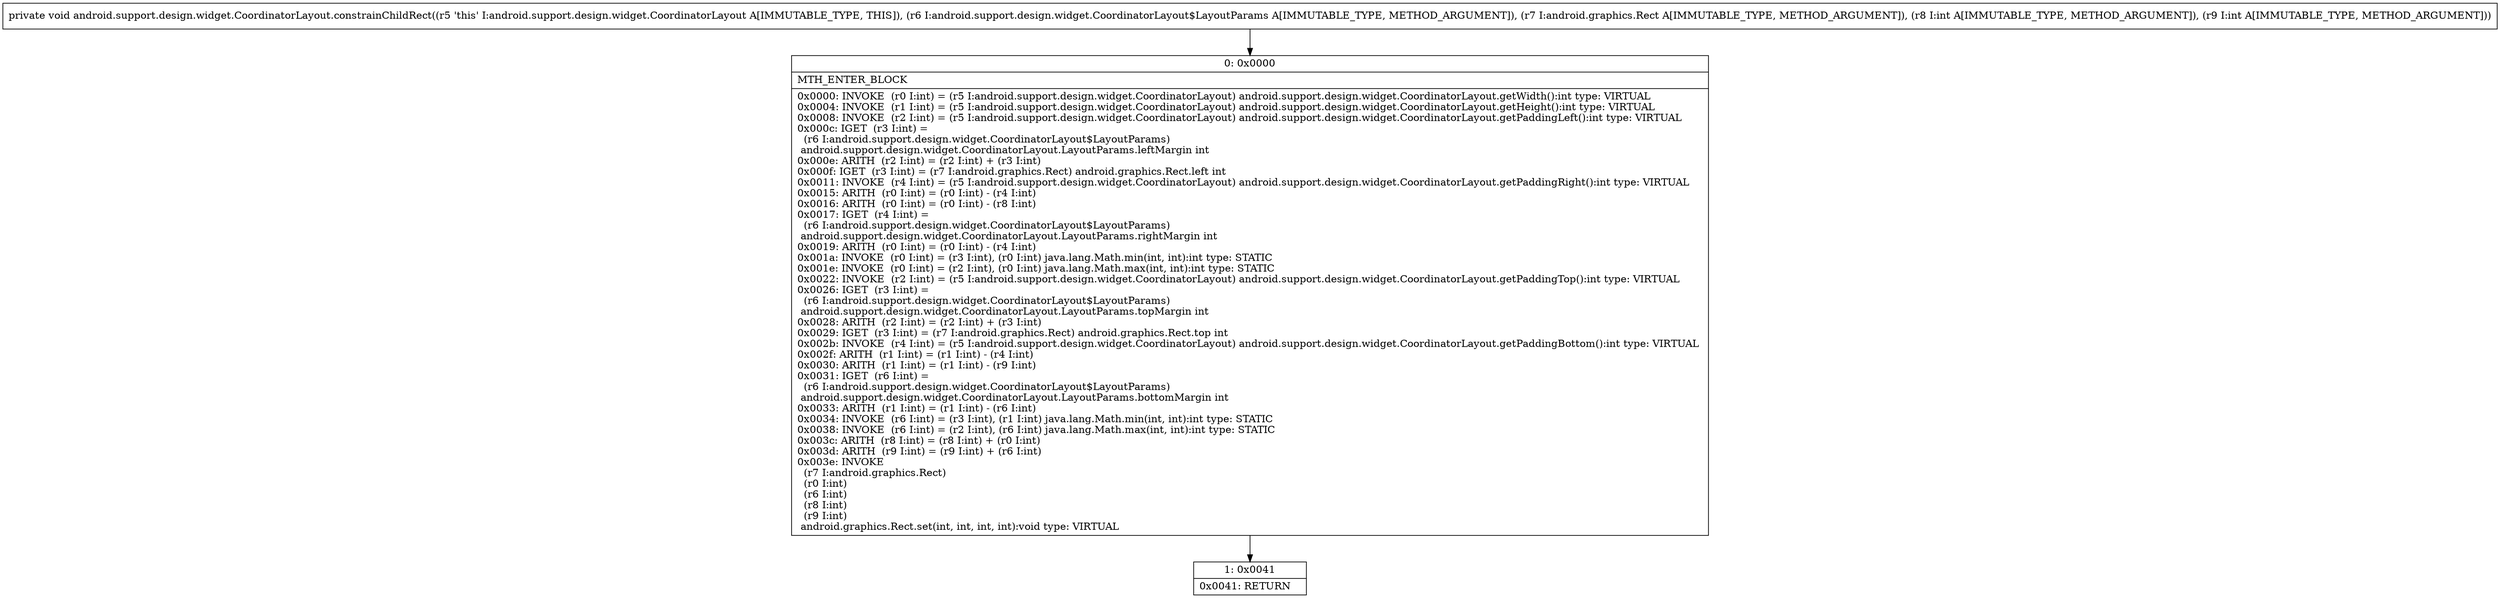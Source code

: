 digraph "CFG forandroid.support.design.widget.CoordinatorLayout.constrainChildRect(Landroid\/support\/design\/widget\/CoordinatorLayout$LayoutParams;Landroid\/graphics\/Rect;II)V" {
Node_0 [shape=record,label="{0\:\ 0x0000|MTH_ENTER_BLOCK\l|0x0000: INVOKE  (r0 I:int) = (r5 I:android.support.design.widget.CoordinatorLayout) android.support.design.widget.CoordinatorLayout.getWidth():int type: VIRTUAL \l0x0004: INVOKE  (r1 I:int) = (r5 I:android.support.design.widget.CoordinatorLayout) android.support.design.widget.CoordinatorLayout.getHeight():int type: VIRTUAL \l0x0008: INVOKE  (r2 I:int) = (r5 I:android.support.design.widget.CoordinatorLayout) android.support.design.widget.CoordinatorLayout.getPaddingLeft():int type: VIRTUAL \l0x000c: IGET  (r3 I:int) = \l  (r6 I:android.support.design.widget.CoordinatorLayout$LayoutParams)\l android.support.design.widget.CoordinatorLayout.LayoutParams.leftMargin int \l0x000e: ARITH  (r2 I:int) = (r2 I:int) + (r3 I:int) \l0x000f: IGET  (r3 I:int) = (r7 I:android.graphics.Rect) android.graphics.Rect.left int \l0x0011: INVOKE  (r4 I:int) = (r5 I:android.support.design.widget.CoordinatorLayout) android.support.design.widget.CoordinatorLayout.getPaddingRight():int type: VIRTUAL \l0x0015: ARITH  (r0 I:int) = (r0 I:int) \- (r4 I:int) \l0x0016: ARITH  (r0 I:int) = (r0 I:int) \- (r8 I:int) \l0x0017: IGET  (r4 I:int) = \l  (r6 I:android.support.design.widget.CoordinatorLayout$LayoutParams)\l android.support.design.widget.CoordinatorLayout.LayoutParams.rightMargin int \l0x0019: ARITH  (r0 I:int) = (r0 I:int) \- (r4 I:int) \l0x001a: INVOKE  (r0 I:int) = (r3 I:int), (r0 I:int) java.lang.Math.min(int, int):int type: STATIC \l0x001e: INVOKE  (r0 I:int) = (r2 I:int), (r0 I:int) java.lang.Math.max(int, int):int type: STATIC \l0x0022: INVOKE  (r2 I:int) = (r5 I:android.support.design.widget.CoordinatorLayout) android.support.design.widget.CoordinatorLayout.getPaddingTop():int type: VIRTUAL \l0x0026: IGET  (r3 I:int) = \l  (r6 I:android.support.design.widget.CoordinatorLayout$LayoutParams)\l android.support.design.widget.CoordinatorLayout.LayoutParams.topMargin int \l0x0028: ARITH  (r2 I:int) = (r2 I:int) + (r3 I:int) \l0x0029: IGET  (r3 I:int) = (r7 I:android.graphics.Rect) android.graphics.Rect.top int \l0x002b: INVOKE  (r4 I:int) = (r5 I:android.support.design.widget.CoordinatorLayout) android.support.design.widget.CoordinatorLayout.getPaddingBottom():int type: VIRTUAL \l0x002f: ARITH  (r1 I:int) = (r1 I:int) \- (r4 I:int) \l0x0030: ARITH  (r1 I:int) = (r1 I:int) \- (r9 I:int) \l0x0031: IGET  (r6 I:int) = \l  (r6 I:android.support.design.widget.CoordinatorLayout$LayoutParams)\l android.support.design.widget.CoordinatorLayout.LayoutParams.bottomMargin int \l0x0033: ARITH  (r1 I:int) = (r1 I:int) \- (r6 I:int) \l0x0034: INVOKE  (r6 I:int) = (r3 I:int), (r1 I:int) java.lang.Math.min(int, int):int type: STATIC \l0x0038: INVOKE  (r6 I:int) = (r2 I:int), (r6 I:int) java.lang.Math.max(int, int):int type: STATIC \l0x003c: ARITH  (r8 I:int) = (r8 I:int) + (r0 I:int) \l0x003d: ARITH  (r9 I:int) = (r9 I:int) + (r6 I:int) \l0x003e: INVOKE  \l  (r7 I:android.graphics.Rect)\l  (r0 I:int)\l  (r6 I:int)\l  (r8 I:int)\l  (r9 I:int)\l android.graphics.Rect.set(int, int, int, int):void type: VIRTUAL \l}"];
Node_1 [shape=record,label="{1\:\ 0x0041|0x0041: RETURN   \l}"];
MethodNode[shape=record,label="{private void android.support.design.widget.CoordinatorLayout.constrainChildRect((r5 'this' I:android.support.design.widget.CoordinatorLayout A[IMMUTABLE_TYPE, THIS]), (r6 I:android.support.design.widget.CoordinatorLayout$LayoutParams A[IMMUTABLE_TYPE, METHOD_ARGUMENT]), (r7 I:android.graphics.Rect A[IMMUTABLE_TYPE, METHOD_ARGUMENT]), (r8 I:int A[IMMUTABLE_TYPE, METHOD_ARGUMENT]), (r9 I:int A[IMMUTABLE_TYPE, METHOD_ARGUMENT])) }"];
MethodNode -> Node_0;
Node_0 -> Node_1;
}

